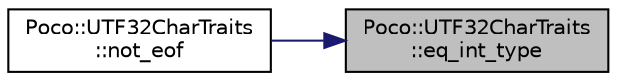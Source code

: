 digraph "Poco::UTF32CharTraits::eq_int_type"
{
 // LATEX_PDF_SIZE
  edge [fontname="Helvetica",fontsize="10",labelfontname="Helvetica",labelfontsize="10"];
  node [fontname="Helvetica",fontsize="10",shape=record];
  rankdir="RL";
  Node1 [label="Poco::UTF32CharTraits\l::eq_int_type",height=0.2,width=0.4,color="black", fillcolor="grey75", style="filled", fontcolor="black",tooltip=" "];
  Node1 -> Node2 [dir="back",color="midnightblue",fontsize="10",style="solid",fontname="Helvetica"];
  Node2 [label="Poco::UTF32CharTraits\l::not_eof",height=0.2,width=0.4,color="black", fillcolor="white", style="filled",URL="$structPoco_1_1UTF32CharTraits.html#afc79734eade5d20b1b8ce7fcc75b49ef",tooltip=" "];
}
